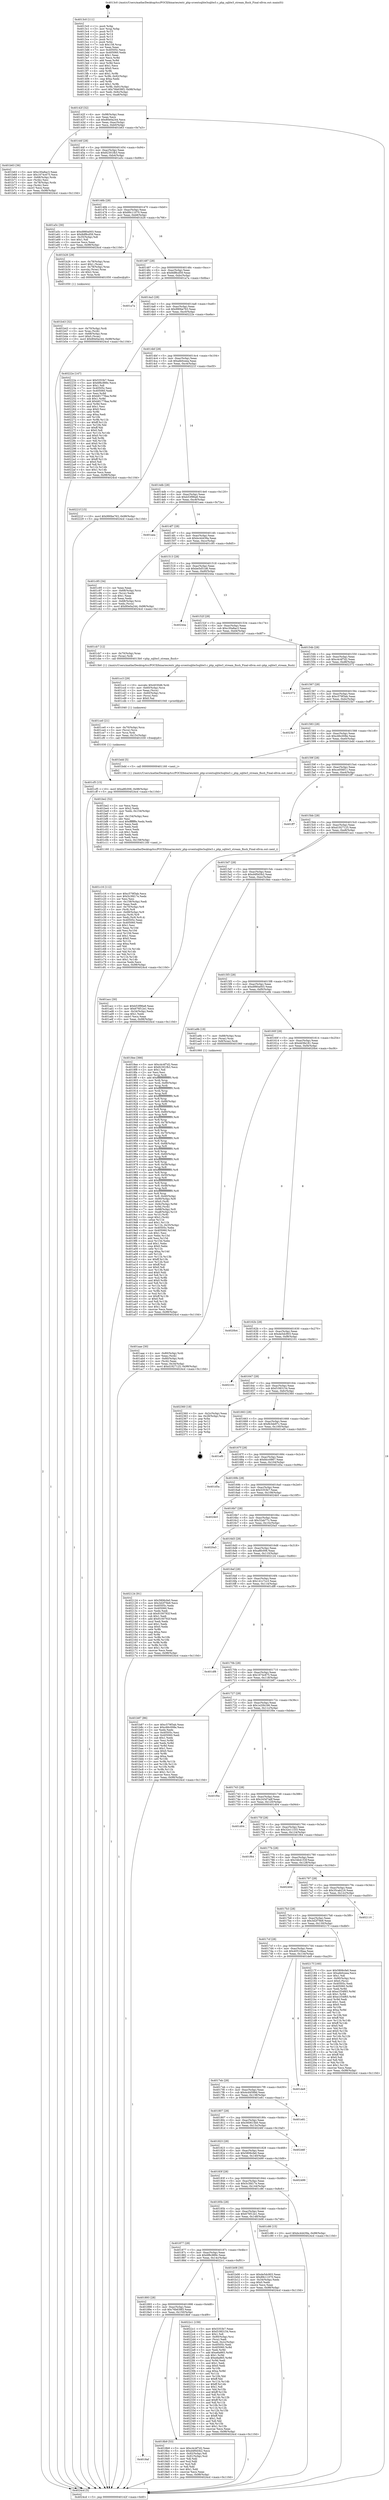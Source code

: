 digraph "0x4013c0" {
  label = "0x4013c0 (/mnt/c/Users/mathe/Desktop/tcc/POCII/binaries/extr_php-srcextsqlite3sqlite3.c_php_sqlite3_stream_flush_Final-ollvm.out::main(0))"
  labelloc = "t"
  node[shape=record]

  Entry [label="",width=0.3,height=0.3,shape=circle,fillcolor=black,style=filled]
  "0x40142f" [label="{
     0x40142f [32]\l
     | [instrs]\l
     &nbsp;&nbsp;0x40142f \<+6\>: mov -0x98(%rbp),%eax\l
     &nbsp;&nbsp;0x401435 \<+2\>: mov %eax,%ecx\l
     &nbsp;&nbsp;0x401437 \<+6\>: sub $0x80e0a244,%ecx\l
     &nbsp;&nbsp;0x40143d \<+6\>: mov %eax,-0xac(%rbp)\l
     &nbsp;&nbsp;0x401443 \<+6\>: mov %ecx,-0xb0(%rbp)\l
     &nbsp;&nbsp;0x401449 \<+6\>: je 0000000000401b63 \<main+0x7a3\>\l
  }"]
  "0x401b63" [label="{
     0x401b63 [36]\l
     | [instrs]\l
     &nbsp;&nbsp;0x401b63 \<+5\>: mov $0xc30a8ac3,%eax\l
     &nbsp;&nbsp;0x401b68 \<+5\>: mov $0x1674c675,%ecx\l
     &nbsp;&nbsp;0x401b6d \<+4\>: mov -0x68(%rbp),%rdx\l
     &nbsp;&nbsp;0x401b71 \<+2\>: mov (%rdx),%esi\l
     &nbsp;&nbsp;0x401b73 \<+4\>: mov -0x78(%rbp),%rdx\l
     &nbsp;&nbsp;0x401b77 \<+2\>: cmp (%rdx),%esi\l
     &nbsp;&nbsp;0x401b79 \<+3\>: cmovl %ecx,%eax\l
     &nbsp;&nbsp;0x401b7c \<+6\>: mov %eax,-0x98(%rbp)\l
     &nbsp;&nbsp;0x401b82 \<+5\>: jmp 00000000004024cd \<main+0x110d\>\l
  }"]
  "0x40144f" [label="{
     0x40144f [28]\l
     | [instrs]\l
     &nbsp;&nbsp;0x40144f \<+5\>: jmp 0000000000401454 \<main+0x94\>\l
     &nbsp;&nbsp;0x401454 \<+6\>: mov -0xac(%rbp),%eax\l
     &nbsp;&nbsp;0x40145a \<+5\>: sub $0x82301fb3,%eax\l
     &nbsp;&nbsp;0x40145f \<+6\>: mov %eax,-0xb4(%rbp)\l
     &nbsp;&nbsp;0x401465 \<+6\>: je 0000000000401a5c \<main+0x69c\>\l
  }"]
  Exit [label="",width=0.3,height=0.3,shape=circle,fillcolor=black,style=filled,peripheries=2]
  "0x401a5c" [label="{
     0x401a5c [30]\l
     | [instrs]\l
     &nbsp;&nbsp;0x401a5c \<+5\>: mov $0xd980a003,%eax\l
     &nbsp;&nbsp;0x401a61 \<+5\>: mov $0x8df8cd59,%ecx\l
     &nbsp;&nbsp;0x401a66 \<+3\>: mov -0x35(%rbp),%dl\l
     &nbsp;&nbsp;0x401a69 \<+3\>: test $0x1,%dl\l
     &nbsp;&nbsp;0x401a6c \<+3\>: cmovne %ecx,%eax\l
     &nbsp;&nbsp;0x401a6f \<+6\>: mov %eax,-0x98(%rbp)\l
     &nbsp;&nbsp;0x401a75 \<+5\>: jmp 00000000004024cd \<main+0x110d\>\l
  }"]
  "0x40146b" [label="{
     0x40146b [28]\l
     | [instrs]\l
     &nbsp;&nbsp;0x40146b \<+5\>: jmp 0000000000401470 \<main+0xb0\>\l
     &nbsp;&nbsp;0x401470 \<+6\>: mov -0xac(%rbp),%eax\l
     &nbsp;&nbsp;0x401476 \<+5\>: sub $0x89c11070,%eax\l
     &nbsp;&nbsp;0x40147b \<+6\>: mov %eax,-0xb8(%rbp)\l
     &nbsp;&nbsp;0x401481 \<+6\>: je 0000000000401b26 \<main+0x766\>\l
  }"]
  "0x401cf5" [label="{
     0x401cf5 [15]\l
     | [instrs]\l
     &nbsp;&nbsp;0x401cf5 \<+10\>: movl $0xa8fc006,-0x98(%rbp)\l
     &nbsp;&nbsp;0x401cff \<+5\>: jmp 00000000004024cd \<main+0x110d\>\l
  }"]
  "0x401b26" [label="{
     0x401b26 [29]\l
     | [instrs]\l
     &nbsp;&nbsp;0x401b26 \<+4\>: mov -0x78(%rbp),%rax\l
     &nbsp;&nbsp;0x401b2a \<+6\>: movl $0x1,(%rax)\l
     &nbsp;&nbsp;0x401b30 \<+4\>: mov -0x78(%rbp),%rax\l
     &nbsp;&nbsp;0x401b34 \<+3\>: movslq (%rax),%rax\l
     &nbsp;&nbsp;0x401b37 \<+4\>: shl $0x2,%rax\l
     &nbsp;&nbsp;0x401b3b \<+3\>: mov %rax,%rdi\l
     &nbsp;&nbsp;0x401b3e \<+5\>: call 0000000000401050 \<malloc@plt\>\l
     | [calls]\l
     &nbsp;&nbsp;0x401050 \{1\} (unknown)\l
  }"]
  "0x401487" [label="{
     0x401487 [28]\l
     | [instrs]\l
     &nbsp;&nbsp;0x401487 \<+5\>: jmp 000000000040148c \<main+0xcc\>\l
     &nbsp;&nbsp;0x40148c \<+6\>: mov -0xac(%rbp),%eax\l
     &nbsp;&nbsp;0x401492 \<+5\>: sub $0x8df8cd59,%eax\l
     &nbsp;&nbsp;0x401497 \<+6\>: mov %eax,-0xbc(%rbp)\l
     &nbsp;&nbsp;0x40149d \<+6\>: je 0000000000401a7a \<main+0x6ba\>\l
  }"]
  "0x401ce0" [label="{
     0x401ce0 [21]\l
     | [instrs]\l
     &nbsp;&nbsp;0x401ce0 \<+4\>: mov -0x70(%rbp),%rcx\l
     &nbsp;&nbsp;0x401ce4 \<+3\>: mov (%rcx),%rcx\l
     &nbsp;&nbsp;0x401ce7 \<+3\>: mov %rcx,%rdi\l
     &nbsp;&nbsp;0x401cea \<+6\>: mov %eax,-0x15c(%rbp)\l
     &nbsp;&nbsp;0x401cf0 \<+5\>: call 0000000000401030 \<free@plt\>\l
     | [calls]\l
     &nbsp;&nbsp;0x401030 \{1\} (unknown)\l
  }"]
  "0x401a7a" [label="{
     0x401a7a\l
  }", style=dashed]
  "0x4014a3" [label="{
     0x4014a3 [28]\l
     | [instrs]\l
     &nbsp;&nbsp;0x4014a3 \<+5\>: jmp 00000000004014a8 \<main+0xe8\>\l
     &nbsp;&nbsp;0x4014a8 \<+6\>: mov -0xac(%rbp),%eax\l
     &nbsp;&nbsp;0x4014ae \<+5\>: sub $0x990be763,%eax\l
     &nbsp;&nbsp;0x4014b3 \<+6\>: mov %eax,-0xc0(%rbp)\l
     &nbsp;&nbsp;0x4014b9 \<+6\>: je 000000000040222e \<main+0xe6e\>\l
  }"]
  "0x401cc3" [label="{
     0x401cc3 [29]\l
     | [instrs]\l
     &nbsp;&nbsp;0x401cc3 \<+10\>: movabs $0x4030d6,%rdi\l
     &nbsp;&nbsp;0x401ccd \<+4\>: mov -0x60(%rbp),%rcx\l
     &nbsp;&nbsp;0x401cd1 \<+2\>: mov %eax,(%rcx)\l
     &nbsp;&nbsp;0x401cd3 \<+4\>: mov -0x60(%rbp),%rcx\l
     &nbsp;&nbsp;0x401cd7 \<+2\>: mov (%rcx),%esi\l
     &nbsp;&nbsp;0x401cd9 \<+2\>: mov $0x0,%al\l
     &nbsp;&nbsp;0x401cdb \<+5\>: call 0000000000401040 \<printf@plt\>\l
     | [calls]\l
     &nbsp;&nbsp;0x401040 \{1\} (unknown)\l
  }"]
  "0x40222e" [label="{
     0x40222e [147]\l
     | [instrs]\l
     &nbsp;&nbsp;0x40222e \<+5\>: mov $0x5353b7,%eax\l
     &nbsp;&nbsp;0x402233 \<+5\>: mov $0x6f6c989c,%ecx\l
     &nbsp;&nbsp;0x402238 \<+2\>: mov $0x1,%dl\l
     &nbsp;&nbsp;0x40223a \<+7\>: mov 0x40505c,%esi\l
     &nbsp;&nbsp;0x402241 \<+7\>: mov 0x405060,%edi\l
     &nbsp;&nbsp;0x402248 \<+3\>: mov %esi,%r8d\l
     &nbsp;&nbsp;0x40224b \<+7\>: sub $0xb81778aa,%r8d\l
     &nbsp;&nbsp;0x402252 \<+4\>: sub $0x1,%r8d\l
     &nbsp;&nbsp;0x402256 \<+7\>: add $0xb81778aa,%r8d\l
     &nbsp;&nbsp;0x40225d \<+4\>: imul %r8d,%esi\l
     &nbsp;&nbsp;0x402261 \<+3\>: and $0x1,%esi\l
     &nbsp;&nbsp;0x402264 \<+3\>: cmp $0x0,%esi\l
     &nbsp;&nbsp;0x402267 \<+4\>: sete %r9b\l
     &nbsp;&nbsp;0x40226b \<+3\>: cmp $0xa,%edi\l
     &nbsp;&nbsp;0x40226e \<+4\>: setl %r10b\l
     &nbsp;&nbsp;0x402272 \<+3\>: mov %r9b,%r11b\l
     &nbsp;&nbsp;0x402275 \<+4\>: xor $0xff,%r11b\l
     &nbsp;&nbsp;0x402279 \<+3\>: mov %r10b,%bl\l
     &nbsp;&nbsp;0x40227c \<+3\>: xor $0xff,%bl\l
     &nbsp;&nbsp;0x40227f \<+3\>: xor $0x0,%dl\l
     &nbsp;&nbsp;0x402282 \<+3\>: mov %r11b,%r14b\l
     &nbsp;&nbsp;0x402285 \<+4\>: and $0x0,%r14b\l
     &nbsp;&nbsp;0x402289 \<+3\>: and %dl,%r9b\l
     &nbsp;&nbsp;0x40228c \<+3\>: mov %bl,%r15b\l
     &nbsp;&nbsp;0x40228f \<+4\>: and $0x0,%r15b\l
     &nbsp;&nbsp;0x402293 \<+3\>: and %dl,%r10b\l
     &nbsp;&nbsp;0x402296 \<+3\>: or %r9b,%r14b\l
     &nbsp;&nbsp;0x402299 \<+3\>: or %r10b,%r15b\l
     &nbsp;&nbsp;0x40229c \<+3\>: xor %r15b,%r14b\l
     &nbsp;&nbsp;0x40229f \<+3\>: or %bl,%r11b\l
     &nbsp;&nbsp;0x4022a2 \<+4\>: xor $0xff,%r11b\l
     &nbsp;&nbsp;0x4022a6 \<+3\>: or $0x0,%dl\l
     &nbsp;&nbsp;0x4022a9 \<+3\>: and %dl,%r11b\l
     &nbsp;&nbsp;0x4022ac \<+3\>: or %r11b,%r14b\l
     &nbsp;&nbsp;0x4022af \<+4\>: test $0x1,%r14b\l
     &nbsp;&nbsp;0x4022b3 \<+3\>: cmovne %ecx,%eax\l
     &nbsp;&nbsp;0x4022b6 \<+6\>: mov %eax,-0x98(%rbp)\l
     &nbsp;&nbsp;0x4022bc \<+5\>: jmp 00000000004024cd \<main+0x110d\>\l
  }"]
  "0x4014bf" [label="{
     0x4014bf [28]\l
     | [instrs]\l
     &nbsp;&nbsp;0x4014bf \<+5\>: jmp 00000000004014c4 \<main+0x104\>\l
     &nbsp;&nbsp;0x4014c4 \<+6\>: mov -0xac(%rbp),%eax\l
     &nbsp;&nbsp;0x4014ca \<+5\>: sub $0xafe0ceea,%eax\l
     &nbsp;&nbsp;0x4014cf \<+6\>: mov %eax,-0xc4(%rbp)\l
     &nbsp;&nbsp;0x4014d5 \<+6\>: je 000000000040221f \<main+0xe5f\>\l
  }"]
  "0x401c16" [label="{
     0x401c16 [112]\l
     | [instrs]\l
     &nbsp;&nbsp;0x401c16 \<+5\>: mov $0xc579f3ab,%ecx\l
     &nbsp;&nbsp;0x401c1b \<+5\>: mov $0x5c3fd17e,%edx\l
     &nbsp;&nbsp;0x401c20 \<+2\>: xor %esi,%esi\l
     &nbsp;&nbsp;0x401c22 \<+6\>: mov -0x158(%rbp),%edi\l
     &nbsp;&nbsp;0x401c28 \<+3\>: imul %eax,%edi\l
     &nbsp;&nbsp;0x401c2b \<+4\>: mov -0x70(%rbp),%r8\l
     &nbsp;&nbsp;0x401c2f \<+3\>: mov (%r8),%r8\l
     &nbsp;&nbsp;0x401c32 \<+4\>: mov -0x68(%rbp),%r9\l
     &nbsp;&nbsp;0x401c36 \<+3\>: movslq (%r9),%r9\l
     &nbsp;&nbsp;0x401c39 \<+4\>: mov %edi,(%r8,%r9,4)\l
     &nbsp;&nbsp;0x401c3d \<+7\>: mov 0x40505c,%eax\l
     &nbsp;&nbsp;0x401c44 \<+7\>: mov 0x405060,%edi\l
     &nbsp;&nbsp;0x401c4b \<+3\>: sub $0x1,%esi\l
     &nbsp;&nbsp;0x401c4e \<+3\>: mov %eax,%r10d\l
     &nbsp;&nbsp;0x401c51 \<+3\>: add %esi,%r10d\l
     &nbsp;&nbsp;0x401c54 \<+4\>: imul %r10d,%eax\l
     &nbsp;&nbsp;0x401c58 \<+3\>: and $0x1,%eax\l
     &nbsp;&nbsp;0x401c5b \<+3\>: cmp $0x0,%eax\l
     &nbsp;&nbsp;0x401c5e \<+4\>: sete %r11b\l
     &nbsp;&nbsp;0x401c62 \<+3\>: cmp $0xa,%edi\l
     &nbsp;&nbsp;0x401c65 \<+3\>: setl %bl\l
     &nbsp;&nbsp;0x401c68 \<+3\>: mov %r11b,%r14b\l
     &nbsp;&nbsp;0x401c6b \<+3\>: and %bl,%r14b\l
     &nbsp;&nbsp;0x401c6e \<+3\>: xor %bl,%r11b\l
     &nbsp;&nbsp;0x401c71 \<+3\>: or %r11b,%r14b\l
     &nbsp;&nbsp;0x401c74 \<+4\>: test $0x1,%r14b\l
     &nbsp;&nbsp;0x401c78 \<+3\>: cmovne %edx,%ecx\l
     &nbsp;&nbsp;0x401c7b \<+6\>: mov %ecx,-0x98(%rbp)\l
     &nbsp;&nbsp;0x401c81 \<+5\>: jmp 00000000004024cd \<main+0x110d\>\l
  }"]
  "0x40221f" [label="{
     0x40221f [15]\l
     | [instrs]\l
     &nbsp;&nbsp;0x40221f \<+10\>: movl $0x990be763,-0x98(%rbp)\l
     &nbsp;&nbsp;0x402229 \<+5\>: jmp 00000000004024cd \<main+0x110d\>\l
  }"]
  "0x4014db" [label="{
     0x4014db [28]\l
     | [instrs]\l
     &nbsp;&nbsp;0x4014db \<+5\>: jmp 00000000004014e0 \<main+0x120\>\l
     &nbsp;&nbsp;0x4014e0 \<+6\>: mov -0xac(%rbp),%eax\l
     &nbsp;&nbsp;0x4014e6 \<+5\>: sub $0xb53f96a8,%eax\l
     &nbsp;&nbsp;0x4014eb \<+6\>: mov %eax,-0xc8(%rbp)\l
     &nbsp;&nbsp;0x4014f1 \<+6\>: je 0000000000401aea \<main+0x72a\>\l
  }"]
  "0x401be2" [label="{
     0x401be2 [52]\l
     | [instrs]\l
     &nbsp;&nbsp;0x401be2 \<+2\>: xor %ecx,%ecx\l
     &nbsp;&nbsp;0x401be4 \<+5\>: mov $0x2,%edx\l
     &nbsp;&nbsp;0x401be9 \<+6\>: mov %edx,-0x154(%rbp)\l
     &nbsp;&nbsp;0x401bef \<+1\>: cltd\l
     &nbsp;&nbsp;0x401bf0 \<+6\>: mov -0x154(%rbp),%esi\l
     &nbsp;&nbsp;0x401bf6 \<+2\>: idiv %esi\l
     &nbsp;&nbsp;0x401bf8 \<+6\>: imul $0xfffffffe,%edx,%edx\l
     &nbsp;&nbsp;0x401bfe \<+2\>: mov %ecx,%edi\l
     &nbsp;&nbsp;0x401c00 \<+2\>: sub %edx,%edi\l
     &nbsp;&nbsp;0x401c02 \<+2\>: mov %ecx,%edx\l
     &nbsp;&nbsp;0x401c04 \<+3\>: sub $0x1,%edx\l
     &nbsp;&nbsp;0x401c07 \<+2\>: add %edx,%edi\l
     &nbsp;&nbsp;0x401c09 \<+2\>: sub %edi,%ecx\l
     &nbsp;&nbsp;0x401c0b \<+6\>: mov %ecx,-0x158(%rbp)\l
     &nbsp;&nbsp;0x401c11 \<+5\>: call 0000000000401160 \<next_i\>\l
     | [calls]\l
     &nbsp;&nbsp;0x401160 \{1\} (/mnt/c/Users/mathe/Desktop/tcc/POCII/binaries/extr_php-srcextsqlite3sqlite3.c_php_sqlite3_stream_flush_Final-ollvm.out::next_i)\l
  }"]
  "0x401aea" [label="{
     0x401aea\l
  }", style=dashed]
  "0x4014f7" [label="{
     0x4014f7 [28]\l
     | [instrs]\l
     &nbsp;&nbsp;0x4014f7 \<+5\>: jmp 00000000004014fc \<main+0x13c\>\l
     &nbsp;&nbsp;0x4014fc \<+6\>: mov -0xac(%rbp),%eax\l
     &nbsp;&nbsp;0x401502 \<+5\>: sub $0xbc44439a,%eax\l
     &nbsp;&nbsp;0x401507 \<+6\>: mov %eax,-0xcc(%rbp)\l
     &nbsp;&nbsp;0x40150d \<+6\>: je 0000000000401c95 \<main+0x8d5\>\l
  }"]
  "0x401b43" [label="{
     0x401b43 [32]\l
     | [instrs]\l
     &nbsp;&nbsp;0x401b43 \<+4\>: mov -0x70(%rbp),%rdi\l
     &nbsp;&nbsp;0x401b47 \<+3\>: mov %rax,(%rdi)\l
     &nbsp;&nbsp;0x401b4a \<+4\>: mov -0x68(%rbp),%rax\l
     &nbsp;&nbsp;0x401b4e \<+6\>: movl $0x0,(%rax)\l
     &nbsp;&nbsp;0x401b54 \<+10\>: movl $0x80e0a244,-0x98(%rbp)\l
     &nbsp;&nbsp;0x401b5e \<+5\>: jmp 00000000004024cd \<main+0x110d\>\l
  }"]
  "0x401c95" [label="{
     0x401c95 [34]\l
     | [instrs]\l
     &nbsp;&nbsp;0x401c95 \<+2\>: xor %eax,%eax\l
     &nbsp;&nbsp;0x401c97 \<+4\>: mov -0x68(%rbp),%rcx\l
     &nbsp;&nbsp;0x401c9b \<+2\>: mov (%rcx),%edx\l
     &nbsp;&nbsp;0x401c9d \<+3\>: sub $0x1,%eax\l
     &nbsp;&nbsp;0x401ca0 \<+2\>: sub %eax,%edx\l
     &nbsp;&nbsp;0x401ca2 \<+4\>: mov -0x68(%rbp),%rcx\l
     &nbsp;&nbsp;0x401ca6 \<+2\>: mov %edx,(%rcx)\l
     &nbsp;&nbsp;0x401ca8 \<+10\>: movl $0x80e0a244,-0x98(%rbp)\l
     &nbsp;&nbsp;0x401cb2 \<+5\>: jmp 00000000004024cd \<main+0x110d\>\l
  }"]
  "0x401513" [label="{
     0x401513 [28]\l
     | [instrs]\l
     &nbsp;&nbsp;0x401513 \<+5\>: jmp 0000000000401518 \<main+0x158\>\l
     &nbsp;&nbsp;0x401518 \<+6\>: mov -0xac(%rbp),%eax\l
     &nbsp;&nbsp;0x40151e \<+5\>: sub $0xbe5d51d6,%eax\l
     &nbsp;&nbsp;0x401523 \<+6\>: mov %eax,-0xd0(%rbp)\l
     &nbsp;&nbsp;0x401529 \<+6\>: je 000000000040244a \<main+0x108a\>\l
  }"]
  "0x401aae" [label="{
     0x401aae [30]\l
     | [instrs]\l
     &nbsp;&nbsp;0x401aae \<+4\>: mov -0x80(%rbp),%rdi\l
     &nbsp;&nbsp;0x401ab2 \<+2\>: mov %eax,(%rdi)\l
     &nbsp;&nbsp;0x401ab4 \<+4\>: mov -0x80(%rbp),%rdi\l
     &nbsp;&nbsp;0x401ab8 \<+2\>: mov (%rdi),%eax\l
     &nbsp;&nbsp;0x401aba \<+3\>: mov %eax,-0x34(%rbp)\l
     &nbsp;&nbsp;0x401abd \<+10\>: movl $0xd1927125,-0x98(%rbp)\l
     &nbsp;&nbsp;0x401ac7 \<+5\>: jmp 00000000004024cd \<main+0x110d\>\l
  }"]
  "0x40244a" [label="{
     0x40244a\l
  }", style=dashed]
  "0x40152f" [label="{
     0x40152f [28]\l
     | [instrs]\l
     &nbsp;&nbsp;0x40152f \<+5\>: jmp 0000000000401534 \<main+0x174\>\l
     &nbsp;&nbsp;0x401534 \<+6\>: mov -0xac(%rbp),%eax\l
     &nbsp;&nbsp;0x40153a \<+5\>: sub $0xc30a8ac3,%eax\l
     &nbsp;&nbsp;0x40153f \<+6\>: mov %eax,-0xd4(%rbp)\l
     &nbsp;&nbsp;0x401545 \<+6\>: je 0000000000401cb7 \<main+0x8f7\>\l
  }"]
  "0x4013c0" [label="{
     0x4013c0 [111]\l
     | [instrs]\l
     &nbsp;&nbsp;0x4013c0 \<+1\>: push %rbp\l
     &nbsp;&nbsp;0x4013c1 \<+3\>: mov %rsp,%rbp\l
     &nbsp;&nbsp;0x4013c4 \<+2\>: push %r15\l
     &nbsp;&nbsp;0x4013c6 \<+2\>: push %r14\l
     &nbsp;&nbsp;0x4013c8 \<+2\>: push %r13\l
     &nbsp;&nbsp;0x4013ca \<+2\>: push %r12\l
     &nbsp;&nbsp;0x4013cc \<+1\>: push %rbx\l
     &nbsp;&nbsp;0x4013cd \<+7\>: sub $0x158,%rsp\l
     &nbsp;&nbsp;0x4013d4 \<+2\>: xor %eax,%eax\l
     &nbsp;&nbsp;0x4013d6 \<+7\>: mov 0x40505c,%ecx\l
     &nbsp;&nbsp;0x4013dd \<+7\>: mov 0x405060,%edx\l
     &nbsp;&nbsp;0x4013e4 \<+3\>: sub $0x1,%eax\l
     &nbsp;&nbsp;0x4013e7 \<+3\>: mov %ecx,%r8d\l
     &nbsp;&nbsp;0x4013ea \<+3\>: add %eax,%r8d\l
     &nbsp;&nbsp;0x4013ed \<+4\>: imul %r8d,%ecx\l
     &nbsp;&nbsp;0x4013f1 \<+3\>: and $0x1,%ecx\l
     &nbsp;&nbsp;0x4013f4 \<+3\>: cmp $0x0,%ecx\l
     &nbsp;&nbsp;0x4013f7 \<+4\>: sete %r9b\l
     &nbsp;&nbsp;0x4013fb \<+4\>: and $0x1,%r9b\l
     &nbsp;&nbsp;0x4013ff \<+7\>: mov %r9b,-0x92(%rbp)\l
     &nbsp;&nbsp;0x401406 \<+3\>: cmp $0xa,%edx\l
     &nbsp;&nbsp;0x401409 \<+4\>: setl %r9b\l
     &nbsp;&nbsp;0x40140d \<+4\>: and $0x1,%r9b\l
     &nbsp;&nbsp;0x401411 \<+7\>: mov %r9b,-0x91(%rbp)\l
     &nbsp;&nbsp;0x401418 \<+10\>: movl $0x76b639f3,-0x98(%rbp)\l
     &nbsp;&nbsp;0x401422 \<+6\>: mov %edi,-0x9c(%rbp)\l
     &nbsp;&nbsp;0x401428 \<+7\>: mov %rsi,-0xa8(%rbp)\l
  }"]
  "0x401cb7" [label="{
     0x401cb7 [12]\l
     | [instrs]\l
     &nbsp;&nbsp;0x401cb7 \<+4\>: mov -0x70(%rbp),%rax\l
     &nbsp;&nbsp;0x401cbb \<+3\>: mov (%rax),%rdi\l
     &nbsp;&nbsp;0x401cbe \<+5\>: call 00000000004013b0 \<php_sqlite3_stream_flush\>\l
     | [calls]\l
     &nbsp;&nbsp;0x4013b0 \{1\} (/mnt/c/Users/mathe/Desktop/tcc/POCII/binaries/extr_php-srcextsqlite3sqlite3.c_php_sqlite3_stream_flush_Final-ollvm.out::php_sqlite3_stream_flush)\l
  }"]
  "0x40154b" [label="{
     0x40154b [28]\l
     | [instrs]\l
     &nbsp;&nbsp;0x40154b \<+5\>: jmp 0000000000401550 \<main+0x190\>\l
     &nbsp;&nbsp;0x401550 \<+6\>: mov -0xac(%rbp),%eax\l
     &nbsp;&nbsp;0x401556 \<+5\>: sub $0xc4c4f7d2,%eax\l
     &nbsp;&nbsp;0x40155b \<+6\>: mov %eax,-0xd8(%rbp)\l
     &nbsp;&nbsp;0x401561 \<+6\>: je 0000000000402372 \<main+0xfb2\>\l
  }"]
  "0x4024cd" [label="{
     0x4024cd [5]\l
     | [instrs]\l
     &nbsp;&nbsp;0x4024cd \<+5\>: jmp 000000000040142f \<main+0x6f\>\l
  }"]
  "0x402372" [label="{
     0x402372\l
  }", style=dashed]
  "0x401567" [label="{
     0x401567 [28]\l
     | [instrs]\l
     &nbsp;&nbsp;0x401567 \<+5\>: jmp 000000000040156c \<main+0x1ac\>\l
     &nbsp;&nbsp;0x40156c \<+6\>: mov -0xac(%rbp),%eax\l
     &nbsp;&nbsp;0x401572 \<+5\>: sub $0xc579f3ab,%eax\l
     &nbsp;&nbsp;0x401577 \<+6\>: mov %eax,-0xdc(%rbp)\l
     &nbsp;&nbsp;0x40157d \<+6\>: je 00000000004023b7 \<main+0xff7\>\l
  }"]
  "0x4018af" [label="{
     0x4018af\l
  }", style=dashed]
  "0x4023b7" [label="{
     0x4023b7\l
  }", style=dashed]
  "0x401583" [label="{
     0x401583 [28]\l
     | [instrs]\l
     &nbsp;&nbsp;0x401583 \<+5\>: jmp 0000000000401588 \<main+0x1c8\>\l
     &nbsp;&nbsp;0x401588 \<+6\>: mov -0xac(%rbp),%eax\l
     &nbsp;&nbsp;0x40158e \<+5\>: sub $0xc66c008e,%eax\l
     &nbsp;&nbsp;0x401593 \<+6\>: mov %eax,-0xe0(%rbp)\l
     &nbsp;&nbsp;0x401599 \<+6\>: je 0000000000401bdd \<main+0x81d\>\l
  }"]
  "0x4018b9" [label="{
     0x4018b9 [53]\l
     | [instrs]\l
     &nbsp;&nbsp;0x4018b9 \<+5\>: mov $0xc4c4f7d2,%eax\l
     &nbsp;&nbsp;0x4018be \<+5\>: mov $0xd4f0d3b2,%ecx\l
     &nbsp;&nbsp;0x4018c3 \<+6\>: mov -0x92(%rbp),%dl\l
     &nbsp;&nbsp;0x4018c9 \<+7\>: mov -0x91(%rbp),%sil\l
     &nbsp;&nbsp;0x4018d0 \<+3\>: mov %dl,%dil\l
     &nbsp;&nbsp;0x4018d3 \<+3\>: and %sil,%dil\l
     &nbsp;&nbsp;0x4018d6 \<+3\>: xor %sil,%dl\l
     &nbsp;&nbsp;0x4018d9 \<+3\>: or %dl,%dil\l
     &nbsp;&nbsp;0x4018dc \<+4\>: test $0x1,%dil\l
     &nbsp;&nbsp;0x4018e0 \<+3\>: cmovne %ecx,%eax\l
     &nbsp;&nbsp;0x4018e3 \<+6\>: mov %eax,-0x98(%rbp)\l
     &nbsp;&nbsp;0x4018e9 \<+5\>: jmp 00000000004024cd \<main+0x110d\>\l
  }"]
  "0x401bdd" [label="{
     0x401bdd [5]\l
     | [instrs]\l
     &nbsp;&nbsp;0x401bdd \<+5\>: call 0000000000401160 \<next_i\>\l
     | [calls]\l
     &nbsp;&nbsp;0x401160 \{1\} (/mnt/c/Users/mathe/Desktop/tcc/POCII/binaries/extr_php-srcextsqlite3sqlite3.c_php_sqlite3_stream_flush_Final-ollvm.out::next_i)\l
  }"]
  "0x40159f" [label="{
     0x40159f [28]\l
     | [instrs]\l
     &nbsp;&nbsp;0x40159f \<+5\>: jmp 00000000004015a4 \<main+0x1e4\>\l
     &nbsp;&nbsp;0x4015a4 \<+6\>: mov -0xac(%rbp),%eax\l
     &nbsp;&nbsp;0x4015aa \<+5\>: sub $0xce056f11,%eax\l
     &nbsp;&nbsp;0x4015af \<+6\>: mov %eax,-0xe4(%rbp)\l
     &nbsp;&nbsp;0x4015b5 \<+6\>: je 0000000000401ff7 \<main+0xc37\>\l
  }"]
  "0x401893" [label="{
     0x401893 [28]\l
     | [instrs]\l
     &nbsp;&nbsp;0x401893 \<+5\>: jmp 0000000000401898 \<main+0x4d8\>\l
     &nbsp;&nbsp;0x401898 \<+6\>: mov -0xac(%rbp),%eax\l
     &nbsp;&nbsp;0x40189e \<+5\>: sub $0x76b639f3,%eax\l
     &nbsp;&nbsp;0x4018a3 \<+6\>: mov %eax,-0x150(%rbp)\l
     &nbsp;&nbsp;0x4018a9 \<+6\>: je 00000000004018b9 \<main+0x4f9\>\l
  }"]
  "0x401ff7" [label="{
     0x401ff7\l
  }", style=dashed]
  "0x4015bb" [label="{
     0x4015bb [28]\l
     | [instrs]\l
     &nbsp;&nbsp;0x4015bb \<+5\>: jmp 00000000004015c0 \<main+0x200\>\l
     &nbsp;&nbsp;0x4015c0 \<+6\>: mov -0xac(%rbp),%eax\l
     &nbsp;&nbsp;0x4015c6 \<+5\>: sub $0xd1927125,%eax\l
     &nbsp;&nbsp;0x4015cb \<+6\>: mov %eax,-0xe8(%rbp)\l
     &nbsp;&nbsp;0x4015d1 \<+6\>: je 0000000000401acc \<main+0x70c\>\l
  }"]
  "0x4022c1" [label="{
     0x4022c1 [159]\l
     | [instrs]\l
     &nbsp;&nbsp;0x4022c1 \<+5\>: mov $0x5353b7,%eax\l
     &nbsp;&nbsp;0x4022c6 \<+5\>: mov $0xf1083154,%ecx\l
     &nbsp;&nbsp;0x4022cb \<+2\>: mov $0x1,%dl\l
     &nbsp;&nbsp;0x4022cd \<+7\>: mov -0x90(%rbp),%rsi\l
     &nbsp;&nbsp;0x4022d4 \<+2\>: mov (%rsi),%edi\l
     &nbsp;&nbsp;0x4022d6 \<+3\>: mov %edi,-0x2c(%rbp)\l
     &nbsp;&nbsp;0x4022d9 \<+7\>: mov 0x40505c,%edi\l
     &nbsp;&nbsp;0x4022e0 \<+8\>: mov 0x405060,%r8d\l
     &nbsp;&nbsp;0x4022e8 \<+3\>: mov %edi,%r9d\l
     &nbsp;&nbsp;0x4022eb \<+7\>: add $0xe6a865,%r9d\l
     &nbsp;&nbsp;0x4022f2 \<+4\>: sub $0x1,%r9d\l
     &nbsp;&nbsp;0x4022f6 \<+7\>: sub $0xe6a865,%r9d\l
     &nbsp;&nbsp;0x4022fd \<+4\>: imul %r9d,%edi\l
     &nbsp;&nbsp;0x402301 \<+3\>: and $0x1,%edi\l
     &nbsp;&nbsp;0x402304 \<+3\>: cmp $0x0,%edi\l
     &nbsp;&nbsp;0x402307 \<+4\>: sete %r10b\l
     &nbsp;&nbsp;0x40230b \<+4\>: cmp $0xa,%r8d\l
     &nbsp;&nbsp;0x40230f \<+4\>: setl %r11b\l
     &nbsp;&nbsp;0x402313 \<+3\>: mov %r10b,%bl\l
     &nbsp;&nbsp;0x402316 \<+3\>: xor $0xff,%bl\l
     &nbsp;&nbsp;0x402319 \<+3\>: mov %r11b,%r14b\l
     &nbsp;&nbsp;0x40231c \<+4\>: xor $0xff,%r14b\l
     &nbsp;&nbsp;0x402320 \<+3\>: xor $0x1,%dl\l
     &nbsp;&nbsp;0x402323 \<+3\>: mov %bl,%r15b\l
     &nbsp;&nbsp;0x402326 \<+4\>: and $0xff,%r15b\l
     &nbsp;&nbsp;0x40232a \<+3\>: and %dl,%r10b\l
     &nbsp;&nbsp;0x40232d \<+3\>: mov %r14b,%r12b\l
     &nbsp;&nbsp;0x402330 \<+4\>: and $0xff,%r12b\l
     &nbsp;&nbsp;0x402334 \<+3\>: and %dl,%r11b\l
     &nbsp;&nbsp;0x402337 \<+3\>: or %r10b,%r15b\l
     &nbsp;&nbsp;0x40233a \<+3\>: or %r11b,%r12b\l
     &nbsp;&nbsp;0x40233d \<+3\>: xor %r12b,%r15b\l
     &nbsp;&nbsp;0x402340 \<+3\>: or %r14b,%bl\l
     &nbsp;&nbsp;0x402343 \<+3\>: xor $0xff,%bl\l
     &nbsp;&nbsp;0x402346 \<+3\>: or $0x1,%dl\l
     &nbsp;&nbsp;0x402349 \<+2\>: and %dl,%bl\l
     &nbsp;&nbsp;0x40234b \<+3\>: or %bl,%r15b\l
     &nbsp;&nbsp;0x40234e \<+4\>: test $0x1,%r15b\l
     &nbsp;&nbsp;0x402352 \<+3\>: cmovne %ecx,%eax\l
     &nbsp;&nbsp;0x402355 \<+6\>: mov %eax,-0x98(%rbp)\l
     &nbsp;&nbsp;0x40235b \<+5\>: jmp 00000000004024cd \<main+0x110d\>\l
  }"]
  "0x401acc" [label="{
     0x401acc [30]\l
     | [instrs]\l
     &nbsp;&nbsp;0x401acc \<+5\>: mov $0xb53f96a8,%eax\l
     &nbsp;&nbsp;0x401ad1 \<+5\>: mov $0x676f12e1,%ecx\l
     &nbsp;&nbsp;0x401ad6 \<+3\>: mov -0x34(%rbp),%edx\l
     &nbsp;&nbsp;0x401ad9 \<+3\>: cmp $0x1,%edx\l
     &nbsp;&nbsp;0x401adc \<+3\>: cmovl %ecx,%eax\l
     &nbsp;&nbsp;0x401adf \<+6\>: mov %eax,-0x98(%rbp)\l
     &nbsp;&nbsp;0x401ae5 \<+5\>: jmp 00000000004024cd \<main+0x110d\>\l
  }"]
  "0x4015d7" [label="{
     0x4015d7 [28]\l
     | [instrs]\l
     &nbsp;&nbsp;0x4015d7 \<+5\>: jmp 00000000004015dc \<main+0x21c\>\l
     &nbsp;&nbsp;0x4015dc \<+6\>: mov -0xac(%rbp),%eax\l
     &nbsp;&nbsp;0x4015e2 \<+5\>: sub $0xd4f0d3b2,%eax\l
     &nbsp;&nbsp;0x4015e7 \<+6\>: mov %eax,-0xec(%rbp)\l
     &nbsp;&nbsp;0x4015ed \<+6\>: je 00000000004018ee \<main+0x52e\>\l
  }"]
  "0x401877" [label="{
     0x401877 [28]\l
     | [instrs]\l
     &nbsp;&nbsp;0x401877 \<+5\>: jmp 000000000040187c \<main+0x4bc\>\l
     &nbsp;&nbsp;0x40187c \<+6\>: mov -0xac(%rbp),%eax\l
     &nbsp;&nbsp;0x401882 \<+5\>: sub $0x6f6c989c,%eax\l
     &nbsp;&nbsp;0x401887 \<+6\>: mov %eax,-0x14c(%rbp)\l
     &nbsp;&nbsp;0x40188d \<+6\>: je 00000000004022c1 \<main+0xf01\>\l
  }"]
  "0x4018ee" [label="{
     0x4018ee [366]\l
     | [instrs]\l
     &nbsp;&nbsp;0x4018ee \<+5\>: mov $0xc4c4f7d2,%eax\l
     &nbsp;&nbsp;0x4018f3 \<+5\>: mov $0x82301fb3,%ecx\l
     &nbsp;&nbsp;0x4018f8 \<+2\>: mov $0x1,%dl\l
     &nbsp;&nbsp;0x4018fa \<+2\>: xor %esi,%esi\l
     &nbsp;&nbsp;0x4018fc \<+3\>: mov %rsp,%rdi\l
     &nbsp;&nbsp;0x4018ff \<+4\>: add $0xfffffffffffffff0,%rdi\l
     &nbsp;&nbsp;0x401903 \<+3\>: mov %rdi,%rsp\l
     &nbsp;&nbsp;0x401906 \<+7\>: mov %rdi,-0x90(%rbp)\l
     &nbsp;&nbsp;0x40190d \<+3\>: mov %rsp,%rdi\l
     &nbsp;&nbsp;0x401910 \<+4\>: add $0xfffffffffffffff0,%rdi\l
     &nbsp;&nbsp;0x401914 \<+3\>: mov %rdi,%rsp\l
     &nbsp;&nbsp;0x401917 \<+3\>: mov %rsp,%r8\l
     &nbsp;&nbsp;0x40191a \<+4\>: add $0xfffffffffffffff0,%r8\l
     &nbsp;&nbsp;0x40191e \<+3\>: mov %r8,%rsp\l
     &nbsp;&nbsp;0x401921 \<+7\>: mov %r8,-0x88(%rbp)\l
     &nbsp;&nbsp;0x401928 \<+3\>: mov %rsp,%r8\l
     &nbsp;&nbsp;0x40192b \<+4\>: add $0xfffffffffffffff0,%r8\l
     &nbsp;&nbsp;0x40192f \<+3\>: mov %r8,%rsp\l
     &nbsp;&nbsp;0x401932 \<+4\>: mov %r8,-0x80(%rbp)\l
     &nbsp;&nbsp;0x401936 \<+3\>: mov %rsp,%r8\l
     &nbsp;&nbsp;0x401939 \<+4\>: add $0xfffffffffffffff0,%r8\l
     &nbsp;&nbsp;0x40193d \<+3\>: mov %r8,%rsp\l
     &nbsp;&nbsp;0x401940 \<+4\>: mov %r8,-0x78(%rbp)\l
     &nbsp;&nbsp;0x401944 \<+3\>: mov %rsp,%r8\l
     &nbsp;&nbsp;0x401947 \<+4\>: add $0xfffffffffffffff0,%r8\l
     &nbsp;&nbsp;0x40194b \<+3\>: mov %r8,%rsp\l
     &nbsp;&nbsp;0x40194e \<+4\>: mov %r8,-0x70(%rbp)\l
     &nbsp;&nbsp;0x401952 \<+3\>: mov %rsp,%r8\l
     &nbsp;&nbsp;0x401955 \<+4\>: add $0xfffffffffffffff0,%r8\l
     &nbsp;&nbsp;0x401959 \<+3\>: mov %r8,%rsp\l
     &nbsp;&nbsp;0x40195c \<+4\>: mov %r8,-0x68(%rbp)\l
     &nbsp;&nbsp;0x401960 \<+3\>: mov %rsp,%r8\l
     &nbsp;&nbsp;0x401963 \<+4\>: add $0xfffffffffffffff0,%r8\l
     &nbsp;&nbsp;0x401967 \<+3\>: mov %r8,%rsp\l
     &nbsp;&nbsp;0x40196a \<+4\>: mov %r8,-0x60(%rbp)\l
     &nbsp;&nbsp;0x40196e \<+3\>: mov %rsp,%r8\l
     &nbsp;&nbsp;0x401971 \<+4\>: add $0xfffffffffffffff0,%r8\l
     &nbsp;&nbsp;0x401975 \<+3\>: mov %r8,%rsp\l
     &nbsp;&nbsp;0x401978 \<+4\>: mov %r8,-0x58(%rbp)\l
     &nbsp;&nbsp;0x40197c \<+3\>: mov %rsp,%r8\l
     &nbsp;&nbsp;0x40197f \<+4\>: add $0xfffffffffffffff0,%r8\l
     &nbsp;&nbsp;0x401983 \<+3\>: mov %r8,%rsp\l
     &nbsp;&nbsp;0x401986 \<+4\>: mov %r8,-0x50(%rbp)\l
     &nbsp;&nbsp;0x40198a \<+3\>: mov %rsp,%r8\l
     &nbsp;&nbsp;0x40198d \<+4\>: add $0xfffffffffffffff0,%r8\l
     &nbsp;&nbsp;0x401991 \<+3\>: mov %r8,%rsp\l
     &nbsp;&nbsp;0x401994 \<+4\>: mov %r8,-0x48(%rbp)\l
     &nbsp;&nbsp;0x401998 \<+3\>: mov %rsp,%r8\l
     &nbsp;&nbsp;0x40199b \<+4\>: add $0xfffffffffffffff0,%r8\l
     &nbsp;&nbsp;0x40199f \<+3\>: mov %r8,%rsp\l
     &nbsp;&nbsp;0x4019a2 \<+4\>: mov %r8,-0x40(%rbp)\l
     &nbsp;&nbsp;0x4019a6 \<+7\>: mov -0x90(%rbp),%r8\l
     &nbsp;&nbsp;0x4019ad \<+7\>: movl $0x0,(%r8)\l
     &nbsp;&nbsp;0x4019b4 \<+7\>: mov -0x9c(%rbp),%r9d\l
     &nbsp;&nbsp;0x4019bb \<+3\>: mov %r9d,(%rdi)\l
     &nbsp;&nbsp;0x4019be \<+7\>: mov -0x88(%rbp),%r8\l
     &nbsp;&nbsp;0x4019c5 \<+7\>: mov -0xa8(%rbp),%r10\l
     &nbsp;&nbsp;0x4019cc \<+3\>: mov %r10,(%r8)\l
     &nbsp;&nbsp;0x4019cf \<+3\>: cmpl $0x2,(%rdi)\l
     &nbsp;&nbsp;0x4019d2 \<+4\>: setne %r11b\l
     &nbsp;&nbsp;0x4019d6 \<+4\>: and $0x1,%r11b\l
     &nbsp;&nbsp;0x4019da \<+4\>: mov %r11b,-0x35(%rbp)\l
     &nbsp;&nbsp;0x4019de \<+7\>: mov 0x40505c,%ebx\l
     &nbsp;&nbsp;0x4019e5 \<+8\>: mov 0x405060,%r14d\l
     &nbsp;&nbsp;0x4019ed \<+3\>: sub $0x1,%esi\l
     &nbsp;&nbsp;0x4019f0 \<+3\>: mov %ebx,%r15d\l
     &nbsp;&nbsp;0x4019f3 \<+3\>: add %esi,%r15d\l
     &nbsp;&nbsp;0x4019f6 \<+4\>: imul %r15d,%ebx\l
     &nbsp;&nbsp;0x4019fa \<+3\>: and $0x1,%ebx\l
     &nbsp;&nbsp;0x4019fd \<+3\>: cmp $0x0,%ebx\l
     &nbsp;&nbsp;0x401a00 \<+4\>: sete %r11b\l
     &nbsp;&nbsp;0x401a04 \<+4\>: cmp $0xa,%r14d\l
     &nbsp;&nbsp;0x401a08 \<+4\>: setl %r12b\l
     &nbsp;&nbsp;0x401a0c \<+3\>: mov %r11b,%r13b\l
     &nbsp;&nbsp;0x401a0f \<+4\>: xor $0xff,%r13b\l
     &nbsp;&nbsp;0x401a13 \<+3\>: mov %r12b,%sil\l
     &nbsp;&nbsp;0x401a16 \<+4\>: xor $0xff,%sil\l
     &nbsp;&nbsp;0x401a1a \<+3\>: xor $0x0,%dl\l
     &nbsp;&nbsp;0x401a1d \<+3\>: mov %r13b,%dil\l
     &nbsp;&nbsp;0x401a20 \<+4\>: and $0x0,%dil\l
     &nbsp;&nbsp;0x401a24 \<+3\>: and %dl,%r11b\l
     &nbsp;&nbsp;0x401a27 \<+3\>: mov %sil,%r8b\l
     &nbsp;&nbsp;0x401a2a \<+4\>: and $0x0,%r8b\l
     &nbsp;&nbsp;0x401a2e \<+3\>: and %dl,%r12b\l
     &nbsp;&nbsp;0x401a31 \<+3\>: or %r11b,%dil\l
     &nbsp;&nbsp;0x401a34 \<+3\>: or %r12b,%r8b\l
     &nbsp;&nbsp;0x401a37 \<+3\>: xor %r8b,%dil\l
     &nbsp;&nbsp;0x401a3a \<+3\>: or %sil,%r13b\l
     &nbsp;&nbsp;0x401a3d \<+4\>: xor $0xff,%r13b\l
     &nbsp;&nbsp;0x401a41 \<+3\>: or $0x0,%dl\l
     &nbsp;&nbsp;0x401a44 \<+3\>: and %dl,%r13b\l
     &nbsp;&nbsp;0x401a47 \<+3\>: or %r13b,%dil\l
     &nbsp;&nbsp;0x401a4a \<+4\>: test $0x1,%dil\l
     &nbsp;&nbsp;0x401a4e \<+3\>: cmovne %ecx,%eax\l
     &nbsp;&nbsp;0x401a51 \<+6\>: mov %eax,-0x98(%rbp)\l
     &nbsp;&nbsp;0x401a57 \<+5\>: jmp 00000000004024cd \<main+0x110d\>\l
  }"]
  "0x4015f3" [label="{
     0x4015f3 [28]\l
     | [instrs]\l
     &nbsp;&nbsp;0x4015f3 \<+5\>: jmp 00000000004015f8 \<main+0x238\>\l
     &nbsp;&nbsp;0x4015f8 \<+6\>: mov -0xac(%rbp),%eax\l
     &nbsp;&nbsp;0x4015fe \<+5\>: sub $0xd980a003,%eax\l
     &nbsp;&nbsp;0x401603 \<+6\>: mov %eax,-0xf0(%rbp)\l
     &nbsp;&nbsp;0x401609 \<+6\>: je 0000000000401a9b \<main+0x6db\>\l
  }"]
  "0x401b08" [label="{
     0x401b08 [30]\l
     | [instrs]\l
     &nbsp;&nbsp;0x401b08 \<+5\>: mov $0xde5dc903,%eax\l
     &nbsp;&nbsp;0x401b0d \<+5\>: mov $0x89c11070,%ecx\l
     &nbsp;&nbsp;0x401b12 \<+3\>: mov -0x34(%rbp),%edx\l
     &nbsp;&nbsp;0x401b15 \<+3\>: cmp $0x0,%edx\l
     &nbsp;&nbsp;0x401b18 \<+3\>: cmove %ecx,%eax\l
     &nbsp;&nbsp;0x401b1b \<+6\>: mov %eax,-0x98(%rbp)\l
     &nbsp;&nbsp;0x401b21 \<+5\>: jmp 00000000004024cd \<main+0x110d\>\l
  }"]
  "0x401a9b" [label="{
     0x401a9b [19]\l
     | [instrs]\l
     &nbsp;&nbsp;0x401a9b \<+7\>: mov -0x88(%rbp),%rax\l
     &nbsp;&nbsp;0x401aa2 \<+3\>: mov (%rax),%rax\l
     &nbsp;&nbsp;0x401aa5 \<+4\>: mov 0x8(%rax),%rdi\l
     &nbsp;&nbsp;0x401aa9 \<+5\>: call 0000000000401060 \<atoi@plt\>\l
     | [calls]\l
     &nbsp;&nbsp;0x401060 \{1\} (unknown)\l
  }"]
  "0x40160f" [label="{
     0x40160f [28]\l
     | [instrs]\l
     &nbsp;&nbsp;0x40160f \<+5\>: jmp 0000000000401614 \<main+0x254\>\l
     &nbsp;&nbsp;0x401614 \<+6\>: mov -0xac(%rbp),%eax\l
     &nbsp;&nbsp;0x40161a \<+5\>: sub $0xdd3fe181,%eax\l
     &nbsp;&nbsp;0x40161f \<+6\>: mov %eax,-0xf4(%rbp)\l
     &nbsp;&nbsp;0x401625 \<+6\>: je 00000000004020b4 \<main+0xcf4\>\l
  }"]
  "0x40185b" [label="{
     0x40185b [28]\l
     | [instrs]\l
     &nbsp;&nbsp;0x40185b \<+5\>: jmp 0000000000401860 \<main+0x4a0\>\l
     &nbsp;&nbsp;0x401860 \<+6\>: mov -0xac(%rbp),%eax\l
     &nbsp;&nbsp;0x401866 \<+5\>: sub $0x676f12e1,%eax\l
     &nbsp;&nbsp;0x40186b \<+6\>: mov %eax,-0x148(%rbp)\l
     &nbsp;&nbsp;0x401871 \<+6\>: je 0000000000401b08 \<main+0x748\>\l
  }"]
  "0x4020b4" [label="{
     0x4020b4\l
  }", style=dashed]
  "0x40162b" [label="{
     0x40162b [28]\l
     | [instrs]\l
     &nbsp;&nbsp;0x40162b \<+5\>: jmp 0000000000401630 \<main+0x270\>\l
     &nbsp;&nbsp;0x401630 \<+6\>: mov -0xac(%rbp),%eax\l
     &nbsp;&nbsp;0x401636 \<+5\>: sub $0xde5dc903,%eax\l
     &nbsp;&nbsp;0x40163b \<+6\>: mov %eax,-0xf8(%rbp)\l
     &nbsp;&nbsp;0x401641 \<+6\>: je 0000000000402101 \<main+0xd41\>\l
  }"]
  "0x401c86" [label="{
     0x401c86 [15]\l
     | [instrs]\l
     &nbsp;&nbsp;0x401c86 \<+10\>: movl $0xbc44439a,-0x98(%rbp)\l
     &nbsp;&nbsp;0x401c90 \<+5\>: jmp 00000000004024cd \<main+0x110d\>\l
  }"]
  "0x402101" [label="{
     0x402101\l
  }", style=dashed]
  "0x401647" [label="{
     0x401647 [28]\l
     | [instrs]\l
     &nbsp;&nbsp;0x401647 \<+5\>: jmp 000000000040164c \<main+0x28c\>\l
     &nbsp;&nbsp;0x40164c \<+6\>: mov -0xac(%rbp),%eax\l
     &nbsp;&nbsp;0x401652 \<+5\>: sub $0xf1083154,%eax\l
     &nbsp;&nbsp;0x401657 \<+6\>: mov %eax,-0xfc(%rbp)\l
     &nbsp;&nbsp;0x40165d \<+6\>: je 0000000000402360 \<main+0xfa0\>\l
  }"]
  "0x40183f" [label="{
     0x40183f [28]\l
     | [instrs]\l
     &nbsp;&nbsp;0x40183f \<+5\>: jmp 0000000000401844 \<main+0x484\>\l
     &nbsp;&nbsp;0x401844 \<+6\>: mov -0xac(%rbp),%eax\l
     &nbsp;&nbsp;0x40184a \<+5\>: sub $0x5c3fd17e,%eax\l
     &nbsp;&nbsp;0x40184f \<+6\>: mov %eax,-0x144(%rbp)\l
     &nbsp;&nbsp;0x401855 \<+6\>: je 0000000000401c86 \<main+0x8c6\>\l
  }"]
  "0x402360" [label="{
     0x402360 [18]\l
     | [instrs]\l
     &nbsp;&nbsp;0x402360 \<+3\>: mov -0x2c(%rbp),%eax\l
     &nbsp;&nbsp;0x402363 \<+4\>: lea -0x28(%rbp),%rsp\l
     &nbsp;&nbsp;0x402367 \<+1\>: pop %rbx\l
     &nbsp;&nbsp;0x402368 \<+2\>: pop %r12\l
     &nbsp;&nbsp;0x40236a \<+2\>: pop %r13\l
     &nbsp;&nbsp;0x40236c \<+2\>: pop %r14\l
     &nbsp;&nbsp;0x40236e \<+2\>: pop %r15\l
     &nbsp;&nbsp;0x402370 \<+1\>: pop %rbp\l
     &nbsp;&nbsp;0x402371 \<+1\>: ret\l
  }"]
  "0x401663" [label="{
     0x401663 [28]\l
     | [instrs]\l
     &nbsp;&nbsp;0x401663 \<+5\>: jmp 0000000000401668 \<main+0x2a8\>\l
     &nbsp;&nbsp;0x401668 \<+6\>: mov -0xac(%rbp),%eax\l
     &nbsp;&nbsp;0x40166e \<+5\>: sub $0xfb3de97c,%eax\l
     &nbsp;&nbsp;0x401673 \<+6\>: mov %eax,-0x100(%rbp)\l
     &nbsp;&nbsp;0x401679 \<+6\>: je 0000000000401ef0 \<main+0xb30\>\l
  }"]
  "0x402499" [label="{
     0x402499\l
  }", style=dashed]
  "0x401ef0" [label="{
     0x401ef0\l
  }", style=dashed]
  "0x40167f" [label="{
     0x40167f [28]\l
     | [instrs]\l
     &nbsp;&nbsp;0x40167f \<+5\>: jmp 0000000000401684 \<main+0x2c4\>\l
     &nbsp;&nbsp;0x401684 \<+6\>: mov -0xac(%rbp),%eax\l
     &nbsp;&nbsp;0x40168a \<+5\>: sub $0xfdcc0867,%eax\l
     &nbsp;&nbsp;0x40168f \<+6\>: mov %eax,-0x104(%rbp)\l
     &nbsp;&nbsp;0x401695 \<+6\>: je 0000000000401d5a \<main+0x99a\>\l
  }"]
  "0x401823" [label="{
     0x401823 [28]\l
     | [instrs]\l
     &nbsp;&nbsp;0x401823 \<+5\>: jmp 0000000000401828 \<main+0x468\>\l
     &nbsp;&nbsp;0x401828 \<+6\>: mov -0xac(%rbp),%eax\l
     &nbsp;&nbsp;0x40182e \<+5\>: sub $0x5806cfa0,%eax\l
     &nbsp;&nbsp;0x401833 \<+6\>: mov %eax,-0x140(%rbp)\l
     &nbsp;&nbsp;0x401839 \<+6\>: je 0000000000402499 \<main+0x10d9\>\l
  }"]
  "0x401d5a" [label="{
     0x401d5a\l
  }", style=dashed]
  "0x40169b" [label="{
     0x40169b [28]\l
     | [instrs]\l
     &nbsp;&nbsp;0x40169b \<+5\>: jmp 00000000004016a0 \<main+0x2e0\>\l
     &nbsp;&nbsp;0x4016a0 \<+6\>: mov -0xac(%rbp),%eax\l
     &nbsp;&nbsp;0x4016a6 \<+5\>: sub $0x5353b7,%eax\l
     &nbsp;&nbsp;0x4016ab \<+6\>: mov %eax,-0x108(%rbp)\l
     &nbsp;&nbsp;0x4016b1 \<+6\>: je 00000000004024b5 \<main+0x10f5\>\l
  }"]
  "0x40246f" [label="{
     0x40246f\l
  }", style=dashed]
  "0x4024b5" [label="{
     0x4024b5\l
  }", style=dashed]
  "0x4016b7" [label="{
     0x4016b7 [28]\l
     | [instrs]\l
     &nbsp;&nbsp;0x4016b7 \<+5\>: jmp 00000000004016bc \<main+0x2fc\>\l
     &nbsp;&nbsp;0x4016bc \<+6\>: mov -0xac(%rbp),%eax\l
     &nbsp;&nbsp;0x4016c2 \<+5\>: sub $0x32ab77c,%eax\l
     &nbsp;&nbsp;0x4016c7 \<+6\>: mov %eax,-0x10c(%rbp)\l
     &nbsp;&nbsp;0x4016cd \<+6\>: je 00000000004020a5 \<main+0xce5\>\l
  }"]
  "0x401807" [label="{
     0x401807 [28]\l
     | [instrs]\l
     &nbsp;&nbsp;0x401807 \<+5\>: jmp 000000000040180c \<main+0x44c\>\l
     &nbsp;&nbsp;0x40180c \<+6\>: mov -0xac(%rbp),%eax\l
     &nbsp;&nbsp;0x401812 \<+5\>: sub $0x560615b0,%eax\l
     &nbsp;&nbsp;0x401817 \<+6\>: mov %eax,-0x13c(%rbp)\l
     &nbsp;&nbsp;0x40181d \<+6\>: je 000000000040246f \<main+0x10af\>\l
  }"]
  "0x4020a5" [label="{
     0x4020a5\l
  }", style=dashed]
  "0x4016d3" [label="{
     0x4016d3 [28]\l
     | [instrs]\l
     &nbsp;&nbsp;0x4016d3 \<+5\>: jmp 00000000004016d8 \<main+0x318\>\l
     &nbsp;&nbsp;0x4016d8 \<+6\>: mov -0xac(%rbp),%eax\l
     &nbsp;&nbsp;0x4016de \<+5\>: sub $0xa8fc006,%eax\l
     &nbsp;&nbsp;0x4016e3 \<+6\>: mov %eax,-0x110(%rbp)\l
     &nbsp;&nbsp;0x4016e9 \<+6\>: je 0000000000402124 \<main+0xd64\>\l
  }"]
  "0x401e81" [label="{
     0x401e81\l
  }", style=dashed]
  "0x402124" [label="{
     0x402124 [91]\l
     | [instrs]\l
     &nbsp;&nbsp;0x402124 \<+5\>: mov $0x5806cfa0,%eax\l
     &nbsp;&nbsp;0x402129 \<+5\>: mov $0x3d2f79e9,%ecx\l
     &nbsp;&nbsp;0x40212e \<+7\>: mov 0x40505c,%edx\l
     &nbsp;&nbsp;0x402135 \<+7\>: mov 0x405060,%esi\l
     &nbsp;&nbsp;0x40213c \<+2\>: mov %edx,%edi\l
     &nbsp;&nbsp;0x40213e \<+6\>: sub $0x9100792f,%edi\l
     &nbsp;&nbsp;0x402144 \<+3\>: sub $0x1,%edi\l
     &nbsp;&nbsp;0x402147 \<+6\>: add $0x9100792f,%edi\l
     &nbsp;&nbsp;0x40214d \<+3\>: imul %edi,%edx\l
     &nbsp;&nbsp;0x402150 \<+3\>: and $0x1,%edx\l
     &nbsp;&nbsp;0x402153 \<+3\>: cmp $0x0,%edx\l
     &nbsp;&nbsp;0x402156 \<+4\>: sete %r8b\l
     &nbsp;&nbsp;0x40215a \<+3\>: cmp $0xa,%esi\l
     &nbsp;&nbsp;0x40215d \<+4\>: setl %r9b\l
     &nbsp;&nbsp;0x402161 \<+3\>: mov %r8b,%r10b\l
     &nbsp;&nbsp;0x402164 \<+3\>: and %r9b,%r10b\l
     &nbsp;&nbsp;0x402167 \<+3\>: xor %r9b,%r8b\l
     &nbsp;&nbsp;0x40216a \<+3\>: or %r8b,%r10b\l
     &nbsp;&nbsp;0x40216d \<+4\>: test $0x1,%r10b\l
     &nbsp;&nbsp;0x402171 \<+3\>: cmovne %ecx,%eax\l
     &nbsp;&nbsp;0x402174 \<+6\>: mov %eax,-0x98(%rbp)\l
     &nbsp;&nbsp;0x40217a \<+5\>: jmp 00000000004024cd \<main+0x110d\>\l
  }"]
  "0x4016ef" [label="{
     0x4016ef [28]\l
     | [instrs]\l
     &nbsp;&nbsp;0x4016ef \<+5\>: jmp 00000000004016f4 \<main+0x334\>\l
     &nbsp;&nbsp;0x4016f4 \<+6\>: mov -0xac(%rbp),%eax\l
     &nbsp;&nbsp;0x4016fa \<+5\>: sub $0x141c7cc3,%eax\l
     &nbsp;&nbsp;0x4016ff \<+6\>: mov %eax,-0x114(%rbp)\l
     &nbsp;&nbsp;0x401705 \<+6\>: je 0000000000401df8 \<main+0xa38\>\l
  }"]
  "0x4017eb" [label="{
     0x4017eb [28]\l
     | [instrs]\l
     &nbsp;&nbsp;0x4017eb \<+5\>: jmp 00000000004017f0 \<main+0x430\>\l
     &nbsp;&nbsp;0x4017f0 \<+6\>: mov -0xac(%rbp),%eax\l
     &nbsp;&nbsp;0x4017f6 \<+5\>: sub $0x4cd4599d,%eax\l
     &nbsp;&nbsp;0x4017fb \<+6\>: mov %eax,-0x138(%rbp)\l
     &nbsp;&nbsp;0x401801 \<+6\>: je 0000000000401e81 \<main+0xac1\>\l
  }"]
  "0x401df8" [label="{
     0x401df8\l
  }", style=dashed]
  "0x40170b" [label="{
     0x40170b [28]\l
     | [instrs]\l
     &nbsp;&nbsp;0x40170b \<+5\>: jmp 0000000000401710 \<main+0x350\>\l
     &nbsp;&nbsp;0x401710 \<+6\>: mov -0xac(%rbp),%eax\l
     &nbsp;&nbsp;0x401716 \<+5\>: sub $0x1674c675,%eax\l
     &nbsp;&nbsp;0x40171b \<+6\>: mov %eax,-0x118(%rbp)\l
     &nbsp;&nbsp;0x401721 \<+6\>: je 0000000000401b87 \<main+0x7c7\>\l
  }"]
  "0x401de9" [label="{
     0x401de9\l
  }", style=dashed]
  "0x401b87" [label="{
     0x401b87 [86]\l
     | [instrs]\l
     &nbsp;&nbsp;0x401b87 \<+5\>: mov $0xc579f3ab,%eax\l
     &nbsp;&nbsp;0x401b8c \<+5\>: mov $0xc66c008e,%ecx\l
     &nbsp;&nbsp;0x401b91 \<+2\>: xor %edx,%edx\l
     &nbsp;&nbsp;0x401b93 \<+7\>: mov 0x40505c,%esi\l
     &nbsp;&nbsp;0x401b9a \<+7\>: mov 0x405060,%edi\l
     &nbsp;&nbsp;0x401ba1 \<+3\>: sub $0x1,%edx\l
     &nbsp;&nbsp;0x401ba4 \<+3\>: mov %esi,%r8d\l
     &nbsp;&nbsp;0x401ba7 \<+3\>: add %edx,%r8d\l
     &nbsp;&nbsp;0x401baa \<+4\>: imul %r8d,%esi\l
     &nbsp;&nbsp;0x401bae \<+3\>: and $0x1,%esi\l
     &nbsp;&nbsp;0x401bb1 \<+3\>: cmp $0x0,%esi\l
     &nbsp;&nbsp;0x401bb4 \<+4\>: sete %r9b\l
     &nbsp;&nbsp;0x401bb8 \<+3\>: cmp $0xa,%edi\l
     &nbsp;&nbsp;0x401bbb \<+4\>: setl %r10b\l
     &nbsp;&nbsp;0x401bbf \<+3\>: mov %r9b,%r11b\l
     &nbsp;&nbsp;0x401bc2 \<+3\>: and %r10b,%r11b\l
     &nbsp;&nbsp;0x401bc5 \<+3\>: xor %r10b,%r9b\l
     &nbsp;&nbsp;0x401bc8 \<+3\>: or %r9b,%r11b\l
     &nbsp;&nbsp;0x401bcb \<+4\>: test $0x1,%r11b\l
     &nbsp;&nbsp;0x401bcf \<+3\>: cmovne %ecx,%eax\l
     &nbsp;&nbsp;0x401bd2 \<+6\>: mov %eax,-0x98(%rbp)\l
     &nbsp;&nbsp;0x401bd8 \<+5\>: jmp 00000000004024cd \<main+0x110d\>\l
  }"]
  "0x401727" [label="{
     0x401727 [28]\l
     | [instrs]\l
     &nbsp;&nbsp;0x401727 \<+5\>: jmp 000000000040172c \<main+0x36c\>\l
     &nbsp;&nbsp;0x40172c \<+6\>: mov -0xac(%rbp),%eax\l
     &nbsp;&nbsp;0x401732 \<+5\>: sub $0x1e20b166,%eax\l
     &nbsp;&nbsp;0x401737 \<+6\>: mov %eax,-0x11c(%rbp)\l
     &nbsp;&nbsp;0x40173d \<+6\>: je 0000000000401f0e \<main+0xb4e\>\l
  }"]
  "0x4017cf" [label="{
     0x4017cf [28]\l
     | [instrs]\l
     &nbsp;&nbsp;0x4017cf \<+5\>: jmp 00000000004017d4 \<main+0x414\>\l
     &nbsp;&nbsp;0x4017d4 \<+6\>: mov -0xac(%rbp),%eax\l
     &nbsp;&nbsp;0x4017da \<+5\>: sub $0x40510baa,%eax\l
     &nbsp;&nbsp;0x4017df \<+6\>: mov %eax,-0x134(%rbp)\l
     &nbsp;&nbsp;0x4017e5 \<+6\>: je 0000000000401de9 \<main+0xa29\>\l
  }"]
  "0x401f0e" [label="{
     0x401f0e\l
  }", style=dashed]
  "0x401743" [label="{
     0x401743 [28]\l
     | [instrs]\l
     &nbsp;&nbsp;0x401743 \<+5\>: jmp 0000000000401748 \<main+0x388\>\l
     &nbsp;&nbsp;0x401748 \<+6\>: mov -0xac(%rbp),%eax\l
     &nbsp;&nbsp;0x40174e \<+5\>: sub $0x243d7adf,%eax\l
     &nbsp;&nbsp;0x401753 \<+6\>: mov %eax,-0x120(%rbp)\l
     &nbsp;&nbsp;0x401759 \<+6\>: je 0000000000401d04 \<main+0x944\>\l
  }"]
  "0x40217f" [label="{
     0x40217f [160]\l
     | [instrs]\l
     &nbsp;&nbsp;0x40217f \<+5\>: mov $0x5806cfa0,%eax\l
     &nbsp;&nbsp;0x402184 \<+5\>: mov $0xafe0ceea,%ecx\l
     &nbsp;&nbsp;0x402189 \<+2\>: mov $0x1,%dl\l
     &nbsp;&nbsp;0x40218b \<+7\>: mov -0x90(%rbp),%rsi\l
     &nbsp;&nbsp;0x402192 \<+6\>: movl $0x0,(%rsi)\l
     &nbsp;&nbsp;0x402198 \<+7\>: mov 0x40505c,%edi\l
     &nbsp;&nbsp;0x40219f \<+8\>: mov 0x405060,%r8d\l
     &nbsp;&nbsp;0x4021a7 \<+3\>: mov %edi,%r9d\l
     &nbsp;&nbsp;0x4021aa \<+7\>: sub $0xe1f34f65,%r9d\l
     &nbsp;&nbsp;0x4021b1 \<+4\>: sub $0x1,%r9d\l
     &nbsp;&nbsp;0x4021b5 \<+7\>: add $0xe1f34f65,%r9d\l
     &nbsp;&nbsp;0x4021bc \<+4\>: imul %r9d,%edi\l
     &nbsp;&nbsp;0x4021c0 \<+3\>: and $0x1,%edi\l
     &nbsp;&nbsp;0x4021c3 \<+3\>: cmp $0x0,%edi\l
     &nbsp;&nbsp;0x4021c6 \<+4\>: sete %r10b\l
     &nbsp;&nbsp;0x4021ca \<+4\>: cmp $0xa,%r8d\l
     &nbsp;&nbsp;0x4021ce \<+4\>: setl %r11b\l
     &nbsp;&nbsp;0x4021d2 \<+3\>: mov %r10b,%bl\l
     &nbsp;&nbsp;0x4021d5 \<+3\>: xor $0xff,%bl\l
     &nbsp;&nbsp;0x4021d8 \<+3\>: mov %r11b,%r14b\l
     &nbsp;&nbsp;0x4021db \<+4\>: xor $0xff,%r14b\l
     &nbsp;&nbsp;0x4021df \<+3\>: xor $0x0,%dl\l
     &nbsp;&nbsp;0x4021e2 \<+3\>: mov %bl,%r15b\l
     &nbsp;&nbsp;0x4021e5 \<+4\>: and $0x0,%r15b\l
     &nbsp;&nbsp;0x4021e9 \<+3\>: and %dl,%r10b\l
     &nbsp;&nbsp;0x4021ec \<+3\>: mov %r14b,%r12b\l
     &nbsp;&nbsp;0x4021ef \<+4\>: and $0x0,%r12b\l
     &nbsp;&nbsp;0x4021f3 \<+3\>: and %dl,%r11b\l
     &nbsp;&nbsp;0x4021f6 \<+3\>: or %r10b,%r15b\l
     &nbsp;&nbsp;0x4021f9 \<+3\>: or %r11b,%r12b\l
     &nbsp;&nbsp;0x4021fc \<+3\>: xor %r12b,%r15b\l
     &nbsp;&nbsp;0x4021ff \<+3\>: or %r14b,%bl\l
     &nbsp;&nbsp;0x402202 \<+3\>: xor $0xff,%bl\l
     &nbsp;&nbsp;0x402205 \<+3\>: or $0x0,%dl\l
     &nbsp;&nbsp;0x402208 \<+2\>: and %dl,%bl\l
     &nbsp;&nbsp;0x40220a \<+3\>: or %bl,%r15b\l
     &nbsp;&nbsp;0x40220d \<+4\>: test $0x1,%r15b\l
     &nbsp;&nbsp;0x402211 \<+3\>: cmovne %ecx,%eax\l
     &nbsp;&nbsp;0x402214 \<+6\>: mov %eax,-0x98(%rbp)\l
     &nbsp;&nbsp;0x40221a \<+5\>: jmp 00000000004024cd \<main+0x110d\>\l
  }"]
  "0x401d04" [label="{
     0x401d04\l
  }", style=dashed]
  "0x40175f" [label="{
     0x40175f [28]\l
     | [instrs]\l
     &nbsp;&nbsp;0x40175f \<+5\>: jmp 0000000000401764 \<main+0x3a4\>\l
     &nbsp;&nbsp;0x401764 \<+6\>: mov -0xac(%rbp),%eax\l
     &nbsp;&nbsp;0x40176a \<+5\>: sub $0x32e11333,%eax\l
     &nbsp;&nbsp;0x40176f \<+6\>: mov %eax,-0x124(%rbp)\l
     &nbsp;&nbsp;0x401775 \<+6\>: je 0000000000401f64 \<main+0xba4\>\l
  }"]
  "0x4017b3" [label="{
     0x4017b3 [28]\l
     | [instrs]\l
     &nbsp;&nbsp;0x4017b3 \<+5\>: jmp 00000000004017b8 \<main+0x3f8\>\l
     &nbsp;&nbsp;0x4017b8 \<+6\>: mov -0xac(%rbp),%eax\l
     &nbsp;&nbsp;0x4017be \<+5\>: sub $0x3d2f79e9,%eax\l
     &nbsp;&nbsp;0x4017c3 \<+6\>: mov %eax,-0x130(%rbp)\l
     &nbsp;&nbsp;0x4017c9 \<+6\>: je 000000000040217f \<main+0xdbf\>\l
  }"]
  "0x401f64" [label="{
     0x401f64\l
  }", style=dashed]
  "0x40177b" [label="{
     0x40177b [28]\l
     | [instrs]\l
     &nbsp;&nbsp;0x40177b \<+5\>: jmp 0000000000401780 \<main+0x3c0\>\l
     &nbsp;&nbsp;0x401780 \<+6\>: mov -0xac(%rbp),%eax\l
     &nbsp;&nbsp;0x401786 \<+5\>: sub $0x34b4153f,%eax\l
     &nbsp;&nbsp;0x40178b \<+6\>: mov %eax,-0x128(%rbp)\l
     &nbsp;&nbsp;0x401791 \<+6\>: je 000000000040240d \<main+0x104d\>\l
  }"]
  "0x402110" [label="{
     0x402110\l
  }", style=dashed]
  "0x40240d" [label="{
     0x40240d\l
  }", style=dashed]
  "0x401797" [label="{
     0x401797 [28]\l
     | [instrs]\l
     &nbsp;&nbsp;0x401797 \<+5\>: jmp 000000000040179c \<main+0x3dc\>\l
     &nbsp;&nbsp;0x40179c \<+6\>: mov -0xac(%rbp),%eax\l
     &nbsp;&nbsp;0x4017a2 \<+5\>: sub $0x35cab216,%eax\l
     &nbsp;&nbsp;0x4017a7 \<+6\>: mov %eax,-0x12c(%rbp)\l
     &nbsp;&nbsp;0x4017ad \<+6\>: je 0000000000402110 \<main+0xd50\>\l
  }"]
  Entry -> "0x4013c0" [label=" 1"]
  "0x40142f" -> "0x401b63" [label=" 2"]
  "0x40142f" -> "0x40144f" [label=" 18"]
  "0x402360" -> Exit [label=" 1"]
  "0x40144f" -> "0x401a5c" [label=" 1"]
  "0x40144f" -> "0x40146b" [label=" 17"]
  "0x4022c1" -> "0x4024cd" [label=" 1"]
  "0x40146b" -> "0x401b26" [label=" 1"]
  "0x40146b" -> "0x401487" [label=" 16"]
  "0x40222e" -> "0x4024cd" [label=" 1"]
  "0x401487" -> "0x401a7a" [label=" 0"]
  "0x401487" -> "0x4014a3" [label=" 16"]
  "0x40221f" -> "0x4024cd" [label=" 1"]
  "0x4014a3" -> "0x40222e" [label=" 1"]
  "0x4014a3" -> "0x4014bf" [label=" 15"]
  "0x40217f" -> "0x4024cd" [label=" 1"]
  "0x4014bf" -> "0x40221f" [label=" 1"]
  "0x4014bf" -> "0x4014db" [label=" 14"]
  "0x402124" -> "0x4024cd" [label=" 1"]
  "0x4014db" -> "0x401aea" [label=" 0"]
  "0x4014db" -> "0x4014f7" [label=" 14"]
  "0x401cf5" -> "0x4024cd" [label=" 1"]
  "0x4014f7" -> "0x401c95" [label=" 1"]
  "0x4014f7" -> "0x401513" [label=" 13"]
  "0x401ce0" -> "0x401cf5" [label=" 1"]
  "0x401513" -> "0x40244a" [label=" 0"]
  "0x401513" -> "0x40152f" [label=" 13"]
  "0x401cc3" -> "0x401ce0" [label=" 1"]
  "0x40152f" -> "0x401cb7" [label=" 1"]
  "0x40152f" -> "0x40154b" [label=" 12"]
  "0x401c95" -> "0x4024cd" [label=" 1"]
  "0x40154b" -> "0x402372" [label=" 0"]
  "0x40154b" -> "0x401567" [label=" 12"]
  "0x401c86" -> "0x4024cd" [label=" 1"]
  "0x401567" -> "0x4023b7" [label=" 0"]
  "0x401567" -> "0x401583" [label=" 12"]
  "0x401c16" -> "0x4024cd" [label=" 1"]
  "0x401583" -> "0x401bdd" [label=" 1"]
  "0x401583" -> "0x40159f" [label=" 11"]
  "0x401be2" -> "0x401c16" [label=" 1"]
  "0x40159f" -> "0x401ff7" [label=" 0"]
  "0x40159f" -> "0x4015bb" [label=" 11"]
  "0x401b87" -> "0x4024cd" [label=" 1"]
  "0x4015bb" -> "0x401acc" [label=" 1"]
  "0x4015bb" -> "0x4015d7" [label=" 10"]
  "0x401b63" -> "0x4024cd" [label=" 2"]
  "0x4015d7" -> "0x4018ee" [label=" 1"]
  "0x4015d7" -> "0x4015f3" [label=" 9"]
  "0x401b26" -> "0x401b43" [label=" 1"]
  "0x4015f3" -> "0x401a9b" [label=" 1"]
  "0x4015f3" -> "0x40160f" [label=" 8"]
  "0x401b08" -> "0x4024cd" [label=" 1"]
  "0x40160f" -> "0x4020b4" [label=" 0"]
  "0x40160f" -> "0x40162b" [label=" 8"]
  "0x401aae" -> "0x4024cd" [label=" 1"]
  "0x40162b" -> "0x402101" [label=" 0"]
  "0x40162b" -> "0x401647" [label=" 8"]
  "0x401a9b" -> "0x401aae" [label=" 1"]
  "0x401647" -> "0x402360" [label=" 1"]
  "0x401647" -> "0x401663" [label=" 7"]
  "0x4018ee" -> "0x4024cd" [label=" 1"]
  "0x401663" -> "0x401ef0" [label=" 0"]
  "0x401663" -> "0x40167f" [label=" 7"]
  "0x401cb7" -> "0x401cc3" [label=" 1"]
  "0x40167f" -> "0x401d5a" [label=" 0"]
  "0x40167f" -> "0x40169b" [label=" 7"]
  "0x4013c0" -> "0x40142f" [label=" 1"]
  "0x40169b" -> "0x4024b5" [label=" 0"]
  "0x40169b" -> "0x4016b7" [label=" 7"]
  "0x4018b9" -> "0x4024cd" [label=" 1"]
  "0x4016b7" -> "0x4020a5" [label=" 0"]
  "0x4016b7" -> "0x4016d3" [label=" 7"]
  "0x401893" -> "0x4018b9" [label=" 1"]
  "0x4016d3" -> "0x402124" [label=" 1"]
  "0x4016d3" -> "0x4016ef" [label=" 6"]
  "0x401bdd" -> "0x401be2" [label=" 1"]
  "0x4016ef" -> "0x401df8" [label=" 0"]
  "0x4016ef" -> "0x40170b" [label=" 6"]
  "0x401877" -> "0x4022c1" [label=" 1"]
  "0x40170b" -> "0x401b87" [label=" 1"]
  "0x40170b" -> "0x401727" [label=" 5"]
  "0x401b43" -> "0x4024cd" [label=" 1"]
  "0x401727" -> "0x401f0e" [label=" 0"]
  "0x401727" -> "0x401743" [label=" 5"]
  "0x40185b" -> "0x401b08" [label=" 1"]
  "0x401743" -> "0x401d04" [label=" 0"]
  "0x401743" -> "0x40175f" [label=" 5"]
  "0x401acc" -> "0x4024cd" [label=" 1"]
  "0x40175f" -> "0x401f64" [label=" 0"]
  "0x40175f" -> "0x40177b" [label=" 5"]
  "0x40183f" -> "0x401c86" [label=" 1"]
  "0x40177b" -> "0x40240d" [label=" 0"]
  "0x40177b" -> "0x401797" [label=" 5"]
  "0x401a5c" -> "0x4024cd" [label=" 1"]
  "0x401797" -> "0x402110" [label=" 0"]
  "0x401797" -> "0x4017b3" [label=" 5"]
  "0x40183f" -> "0x40185b" [label=" 3"]
  "0x4017b3" -> "0x40217f" [label=" 1"]
  "0x4017b3" -> "0x4017cf" [label=" 4"]
  "0x40185b" -> "0x401877" [label=" 2"]
  "0x4017cf" -> "0x401de9" [label=" 0"]
  "0x4017cf" -> "0x4017eb" [label=" 4"]
  "0x401877" -> "0x401893" [label=" 1"]
  "0x4017eb" -> "0x401e81" [label=" 0"]
  "0x4017eb" -> "0x401807" [label=" 4"]
  "0x401893" -> "0x4018af" [label=" 0"]
  "0x401807" -> "0x40246f" [label=" 0"]
  "0x401807" -> "0x401823" [label=" 4"]
  "0x4024cd" -> "0x40142f" [label=" 19"]
  "0x401823" -> "0x402499" [label=" 0"]
  "0x401823" -> "0x40183f" [label=" 4"]
}

